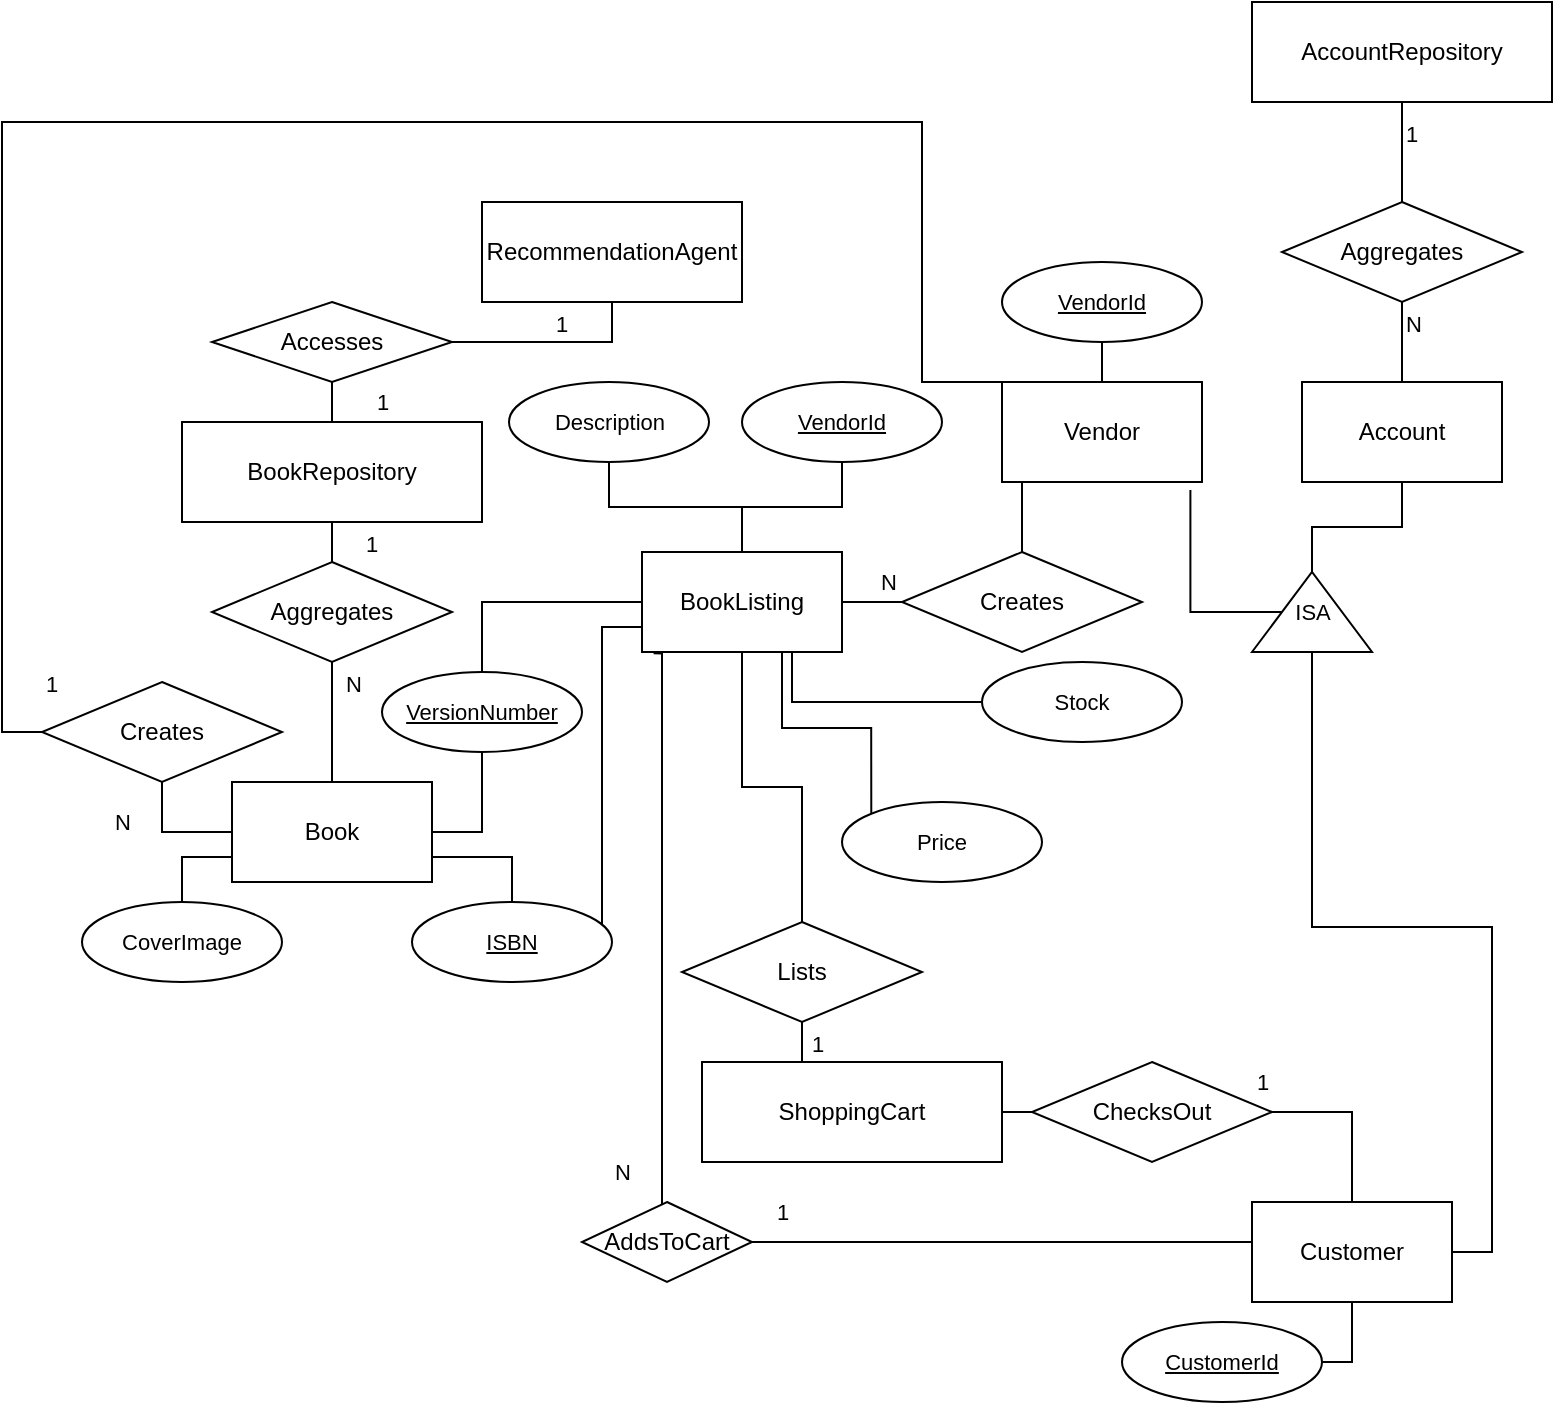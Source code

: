 <mxfile version="21.0.6" type="device"><diagram name="Page-1" id="11K8aMyF01C_S7khlpWt"><mxGraphModel dx="1434" dy="1909" grid="1" gridSize="10" guides="1" tooltips="1" connect="1" arrows="1" fold="1" page="1" pageScale="1" pageWidth="827" pageHeight="1169" math="0" shadow="0"><root><mxCell id="0"/><mxCell id="1" parent="0"/><mxCell id="oiRlp3U_vOg-ur3XfrBg-19" value="N" style="edgeStyle=orthogonalEdgeStyle;rounded=0;orthogonalLoop=1;jettySize=auto;html=1;exitX=0.5;exitY=1;exitDx=0;exitDy=0;entryX=0.5;entryY=0;entryDx=0;entryDy=0;endArrow=none;endFill=0;labelPosition=right;verticalLabelPosition=top;align=left;verticalAlign=bottom;" edge="1" parent="1" source="oiRlp3U_vOg-ur3XfrBg-20" target="oiRlp3U_vOg-ur3XfrBg-21"><mxGeometry relative="1" as="geometry"><mxPoint x="684.5" y="275.0" as="targetPoint"/></mxGeometry></mxCell><mxCell id="oiRlp3U_vOg-ur3XfrBg-20" value="Aggregates" style="shape=rhombus;html=1;dashed=0;whiteSpace=wrap;perimeter=rhombusPerimeter;" vertex="1" parent="1"><mxGeometry x="700" y="80" width="120" height="50" as="geometry"/></mxCell><mxCell id="oiRlp3U_vOg-ur3XfrBg-100" style="edgeStyle=orthogonalEdgeStyle;shape=connector;rounded=0;orthogonalLoop=1;jettySize=auto;html=1;exitX=0.5;exitY=1;exitDx=0;exitDy=0;entryX=1;entryY=0.5;entryDx=0;entryDy=0;labelBackgroundColor=default;strokeColor=default;fontFamily=Helvetica;fontSize=11;fontColor=default;endArrow=none;endFill=0;" edge="1" parent="1" source="oiRlp3U_vOg-ur3XfrBg-21" target="oiRlp3U_vOg-ur3XfrBg-94"><mxGeometry relative="1" as="geometry"/></mxCell><mxCell id="oiRlp3U_vOg-ur3XfrBg-21" value="Account" style="html=1;dashed=0;whiteSpace=wrap;" vertex="1" parent="1"><mxGeometry x="710" y="170" width="100" height="50" as="geometry"/></mxCell><mxCell id="oiRlp3U_vOg-ur3XfrBg-22" value="1" style="edgeStyle=orthogonalEdgeStyle;rounded=0;orthogonalLoop=1;jettySize=auto;html=1;exitX=0.5;exitY=1;exitDx=0;exitDy=0;endArrow=none;endFill=0;entryX=0.5;entryY=0;entryDx=0;entryDy=0;labelPosition=right;verticalLabelPosition=top;align=left;verticalAlign=bottom;" edge="1" parent="1" source="oiRlp3U_vOg-ur3XfrBg-23" target="oiRlp3U_vOg-ur3XfrBg-20"><mxGeometry relative="1" as="geometry"><mxPoint x="715" y="60" as="targetPoint"/><Array as="points"/></mxGeometry></mxCell><mxCell id="oiRlp3U_vOg-ur3XfrBg-23" value="AccountRepository" style="html=1;dashed=0;whiteSpace=wrap;" vertex="1" parent="1"><mxGeometry x="685" y="-20" width="150" height="50" as="geometry"/></mxCell><mxCell id="oiRlp3U_vOg-ur3XfrBg-24" value="N" style="edgeStyle=orthogonalEdgeStyle;rounded=0;orthogonalLoop=1;jettySize=auto;html=1;exitX=0.5;exitY=1;exitDx=0;exitDy=0;entryX=0.5;entryY=0;entryDx=0;entryDy=0;endArrow=none;endFill=0;labelPosition=right;verticalLabelPosition=top;align=left;verticalAlign=bottom;" edge="1" parent="1" source="oiRlp3U_vOg-ur3XfrBg-25" target="oiRlp3U_vOg-ur3XfrBg-26"><mxGeometry x="-0.333" y="5" relative="1" as="geometry"><mxPoint as="offset"/></mxGeometry></mxCell><mxCell id="oiRlp3U_vOg-ur3XfrBg-25" value="Aggregates" style="shape=rhombus;html=1;dashed=0;whiteSpace=wrap;perimeter=rhombusPerimeter;" vertex="1" parent="1"><mxGeometry x="165" y="260" width="120" height="50" as="geometry"/></mxCell><mxCell id="oiRlp3U_vOg-ur3XfrBg-51" style="edgeStyle=orthogonalEdgeStyle;shape=connector;rounded=0;orthogonalLoop=1;jettySize=auto;html=1;exitX=1;exitY=0.5;exitDx=0;exitDy=0;labelBackgroundColor=default;strokeColor=default;fontFamily=Helvetica;fontSize=11;fontColor=default;endArrow=none;endFill=0;entryX=0.5;entryY=1;entryDx=0;entryDy=0;" edge="1" parent="1" source="oiRlp3U_vOg-ur3XfrBg-26" target="oiRlp3U_vOg-ur3XfrBg-54"><mxGeometry relative="1" as="geometry"><mxPoint x="330" y="370.0" as="targetPoint"/></mxGeometry></mxCell><mxCell id="oiRlp3U_vOg-ur3XfrBg-55" style="edgeStyle=orthogonalEdgeStyle;shape=connector;rounded=0;orthogonalLoop=1;jettySize=auto;html=1;exitX=1;exitY=0.75;exitDx=0;exitDy=0;labelBackgroundColor=default;strokeColor=default;fontFamily=Helvetica;fontSize=11;fontColor=default;endArrow=none;endFill=0;" edge="1" parent="1" source="oiRlp3U_vOg-ur3XfrBg-26" target="oiRlp3U_vOg-ur3XfrBg-52"><mxGeometry relative="1" as="geometry"/></mxCell><mxCell id="oiRlp3U_vOg-ur3XfrBg-26" value="Book" style="html=1;dashed=0;whiteSpace=wrap;" vertex="1" parent="1"><mxGeometry x="175" y="370" width="100" height="50" as="geometry"/></mxCell><mxCell id="oiRlp3U_vOg-ur3XfrBg-27" value="1" style="edgeStyle=orthogonalEdgeStyle;rounded=0;orthogonalLoop=1;jettySize=auto;html=1;exitX=0.5;exitY=1;exitDx=0;exitDy=0;endArrow=none;endFill=0;entryX=0.5;entryY=0;entryDx=0;entryDy=0;labelPosition=right;verticalLabelPosition=top;align=left;verticalAlign=bottom;" edge="1" parent="1" source="oiRlp3U_vOg-ur3XfrBg-28" target="oiRlp3U_vOg-ur3XfrBg-25"><mxGeometry x="1" y="15" relative="1" as="geometry"><mxPoint x="225" y="240" as="targetPoint"/><Array as="points"/><mxPoint as="offset"/></mxGeometry></mxCell><mxCell id="oiRlp3U_vOg-ur3XfrBg-28" value="BookRepository" style="html=1;dashed=0;whiteSpace=wrap;" vertex="1" parent="1"><mxGeometry x="150" y="190" width="150" height="50" as="geometry"/></mxCell><mxCell id="oiRlp3U_vOg-ur3XfrBg-36" value="1" style="edgeStyle=orthogonalEdgeStyle;shape=connector;rounded=0;orthogonalLoop=1;jettySize=auto;html=1;entryX=0.5;entryY=1;entryDx=0;entryDy=0;labelBackgroundColor=default;strokeColor=default;fontFamily=Helvetica;fontSize=11;fontColor=default;endArrow=none;endFill=0;labelPosition=right;verticalLabelPosition=top;align=left;verticalAlign=bottom;exitX=0.5;exitY=0;exitDx=0;exitDy=0;" edge="1" parent="1" source="oiRlp3U_vOg-ur3XfrBg-29" target="oiRlp3U_vOg-ur3XfrBg-30"><mxGeometry relative="1" as="geometry"><mxPoint x="225" y="570" as="sourcePoint"/></mxGeometry></mxCell><mxCell id="oiRlp3U_vOg-ur3XfrBg-47" style="edgeStyle=orthogonalEdgeStyle;shape=connector;rounded=0;orthogonalLoop=1;jettySize=auto;html=1;exitX=1;exitY=0.5;exitDx=0;exitDy=0;entryX=0;entryY=0.5;entryDx=0;entryDy=0;labelBackgroundColor=default;strokeColor=default;fontFamily=Helvetica;fontSize=11;fontColor=default;endArrow=none;endFill=0;" edge="1" parent="1" source="oiRlp3U_vOg-ur3XfrBg-29" target="oiRlp3U_vOg-ur3XfrBg-45"><mxGeometry relative="1" as="geometry"/></mxCell><mxCell id="oiRlp3U_vOg-ur3XfrBg-50" value="1" style="edgeLabel;html=1;align=left;verticalAlign=bottom;resizable=0;points=[];fontSize=11;fontFamily=Helvetica;fontColor=default;labelPosition=right;verticalLabelPosition=top;" vertex="1" connectable="0" parent="oiRlp3U_vOg-ur3XfrBg-47"><mxGeometry x="0.382" relative="1" as="geometry"><mxPoint x="64" y="-5" as="offset"/></mxGeometry></mxCell><mxCell id="oiRlp3U_vOg-ur3XfrBg-29" value="ShoppingCart" style="html=1;dashed=0;whiteSpace=wrap;" vertex="1" parent="1"><mxGeometry x="410" y="510" width="150" height="50" as="geometry"/></mxCell><mxCell id="oiRlp3U_vOg-ur3XfrBg-30" value="Lists" style="shape=rhombus;html=1;dashed=0;whiteSpace=wrap;perimeter=rhombusPerimeter;" vertex="1" parent="1"><mxGeometry x="400" y="440" width="120" height="50" as="geometry"/></mxCell><mxCell id="oiRlp3U_vOg-ur3XfrBg-96" style="edgeStyle=orthogonalEdgeStyle;shape=connector;rounded=0;orthogonalLoop=1;jettySize=auto;html=1;exitX=1;exitY=0.5;exitDx=0;exitDy=0;labelBackgroundColor=default;strokeColor=default;fontFamily=Helvetica;fontSize=11;fontColor=default;endArrow=none;endFill=0;entryX=0;entryY=0.5;entryDx=0;entryDy=0;" edge="1" parent="1" source="oiRlp3U_vOg-ur3XfrBg-35" target="oiRlp3U_vOg-ur3XfrBg-94"><mxGeometry relative="1" as="geometry"><mxPoint x="710" y="330" as="targetPoint"/></mxGeometry></mxCell><mxCell id="oiRlp3U_vOg-ur3XfrBg-35" value="Customer" style="html=1;dashed=0;whiteSpace=wrap;" vertex="1" parent="1"><mxGeometry x="685" y="580" width="100" height="50" as="geometry"/></mxCell><mxCell id="oiRlp3U_vOg-ur3XfrBg-123" style="edgeStyle=orthogonalEdgeStyle;shape=connector;rounded=0;orthogonalLoop=1;jettySize=auto;html=1;entryX=0;entryY=0.5;entryDx=0;entryDy=0;labelBackgroundColor=default;strokeColor=default;fontFamily=Helvetica;fontSize=11;fontColor=default;endArrow=none;endFill=0;" edge="1" parent="1" source="oiRlp3U_vOg-ur3XfrBg-37" target="oiRlp3U_vOg-ur3XfrBg-35"><mxGeometry relative="1" as="geometry"><Array as="points"><mxPoint x="685" y="600"/></Array></mxGeometry></mxCell><mxCell id="oiRlp3U_vOg-ur3XfrBg-129" value="1" style="edgeLabel;html=1;align=center;verticalAlign=middle;resizable=0;points=[];fontSize=11;fontFamily=Helvetica;fontColor=default;" vertex="1" connectable="0" parent="oiRlp3U_vOg-ur3XfrBg-123"><mxGeometry x="-0.654" y="3" relative="1" as="geometry"><mxPoint x="-29" y="-12" as="offset"/></mxGeometry></mxCell><mxCell id="oiRlp3U_vOg-ur3XfrBg-126" style="edgeStyle=orthogonalEdgeStyle;shape=connector;rounded=0;orthogonalLoop=1;jettySize=auto;html=1;entryX=0.058;entryY=1.013;entryDx=0;entryDy=0;entryPerimeter=0;labelBackgroundColor=default;strokeColor=default;fontFamily=Helvetica;fontSize=11;fontColor=default;endArrow=none;endFill=0;" edge="1" parent="1" source="oiRlp3U_vOg-ur3XfrBg-37" target="oiRlp3U_vOg-ur3XfrBg-60"><mxGeometry relative="1" as="geometry"><Array as="points"><mxPoint x="390" y="500"/><mxPoint x="390" y="500"/></Array></mxGeometry></mxCell><mxCell id="oiRlp3U_vOg-ur3XfrBg-128" value="N" style="edgeLabel;html=1;align=center;verticalAlign=middle;resizable=0;points=[];fontSize=11;fontFamily=Helvetica;fontColor=default;" vertex="1" connectable="0" parent="oiRlp3U_vOg-ur3XfrBg-126"><mxGeometry x="-0.882" y="-4" relative="1" as="geometry"><mxPoint x="-24" as="offset"/></mxGeometry></mxCell><mxCell id="oiRlp3U_vOg-ur3XfrBg-37" value="AddsToCart" style="shape=rhombus;html=1;dashed=0;whiteSpace=wrap;perimeter=rhombusPerimeter;" vertex="1" parent="1"><mxGeometry x="350" y="580" width="85" height="40" as="geometry"/></mxCell><mxCell id="oiRlp3U_vOg-ur3XfrBg-121" value="1" style="edgeStyle=orthogonalEdgeStyle;shape=connector;rounded=0;orthogonalLoop=1;jettySize=auto;html=1;exitX=1;exitY=0.5;exitDx=0;exitDy=0;labelBackgroundColor=default;strokeColor=default;fontFamily=Helvetica;fontSize=11;fontColor=default;endArrow=none;endFill=0;" edge="1" parent="1" source="oiRlp3U_vOg-ur3XfrBg-45" target="oiRlp3U_vOg-ur3XfrBg-35"><mxGeometry x="-1" y="16" relative="1" as="geometry"><mxPoint x="-5" y="1" as="offset"/></mxGeometry></mxCell><mxCell id="oiRlp3U_vOg-ur3XfrBg-45" value="&lt;div&gt;ChecksOut&lt;/div&gt;" style="shape=rhombus;html=1;dashed=0;whiteSpace=wrap;perimeter=rhombusPerimeter;" vertex="1" parent="1"><mxGeometry x="575" y="510" width="120" height="50" as="geometry"/></mxCell><mxCell id="oiRlp3U_vOg-ur3XfrBg-125" style="edgeStyle=orthogonalEdgeStyle;shape=connector;rounded=0;orthogonalLoop=1;jettySize=auto;html=1;entryX=0;entryY=0.75;entryDx=0;entryDy=0;labelBackgroundColor=default;strokeColor=default;fontFamily=Helvetica;fontSize=11;fontColor=default;endArrow=none;endFill=0;" edge="1" parent="1" source="oiRlp3U_vOg-ur3XfrBg-52" target="oiRlp3U_vOg-ur3XfrBg-60"><mxGeometry relative="1" as="geometry"><Array as="points"><mxPoint x="360" y="293"/></Array></mxGeometry></mxCell><mxCell id="oiRlp3U_vOg-ur3XfrBg-52" value="ISBN" style="ellipse;whiteSpace=wrap;html=1;align=center;fontStyle=4;fontFamily=Helvetica;fontSize=11;fontColor=default;" vertex="1" parent="1"><mxGeometry x="265" y="430.0" width="100" height="40" as="geometry"/></mxCell><mxCell id="oiRlp3U_vOg-ur3XfrBg-54" value="VersionNumber" style="ellipse;whiteSpace=wrap;html=1;align=center;fontStyle=4;fontFamily=Helvetica;fontSize=11;fontColor=default;" vertex="1" parent="1"><mxGeometry x="250" y="315.0" width="100" height="40" as="geometry"/></mxCell><mxCell id="oiRlp3U_vOg-ur3XfrBg-130" style="edgeStyle=orthogonalEdgeStyle;shape=connector;rounded=0;orthogonalLoop=1;jettySize=auto;html=1;entryX=0;entryY=0.75;entryDx=0;entryDy=0;labelBackgroundColor=default;strokeColor=default;fontFamily=Helvetica;fontSize=11;fontColor=default;endArrow=none;endFill=0;" edge="1" parent="1" source="oiRlp3U_vOg-ur3XfrBg-58" target="oiRlp3U_vOg-ur3XfrBg-26"><mxGeometry relative="1" as="geometry"/></mxCell><mxCell id="oiRlp3U_vOg-ur3XfrBg-58" value="CoverImage" style="ellipse;whiteSpace=wrap;html=1;align=center;fontFamily=Helvetica;fontSize=11;fontColor=default;" vertex="1" parent="1"><mxGeometry x="100" y="430" width="100" height="40" as="geometry"/></mxCell><mxCell id="oiRlp3U_vOg-ur3XfrBg-64" style="edgeStyle=orthogonalEdgeStyle;shape=connector;rounded=0;orthogonalLoop=1;jettySize=auto;html=1;entryX=0.5;entryY=0;entryDx=0;entryDy=0;labelBackgroundColor=default;strokeColor=default;fontFamily=Helvetica;fontSize=11;fontColor=default;endArrow=none;endFill=0;" edge="1" parent="1" source="oiRlp3U_vOg-ur3XfrBg-60" target="oiRlp3U_vOg-ur3XfrBg-54"><mxGeometry relative="1" as="geometry"/></mxCell><mxCell id="oiRlp3U_vOg-ur3XfrBg-65" style="edgeStyle=orthogonalEdgeStyle;shape=connector;rounded=0;orthogonalLoop=1;jettySize=auto;html=1;exitX=0.5;exitY=0;exitDx=0;exitDy=0;entryX=0.5;entryY=1;entryDx=0;entryDy=0;labelBackgroundColor=default;strokeColor=default;fontFamily=Helvetica;fontSize=11;fontColor=default;endArrow=none;endFill=0;" edge="1" parent="1" source="oiRlp3U_vOg-ur3XfrBg-60" target="oiRlp3U_vOg-ur3XfrBg-62"><mxGeometry relative="1" as="geometry"/></mxCell><mxCell id="oiRlp3U_vOg-ur3XfrBg-78" value="N" style="edgeStyle=orthogonalEdgeStyle;shape=connector;rounded=0;orthogonalLoop=1;jettySize=auto;html=1;exitX=1;exitY=0.5;exitDx=0;exitDy=0;entryX=0;entryY=0.5;entryDx=0;entryDy=0;labelBackgroundColor=default;strokeColor=default;fontFamily=Helvetica;fontSize=11;fontColor=default;endArrow=none;endFill=0;" edge="1" parent="1" source="oiRlp3U_vOg-ur3XfrBg-60" target="oiRlp3U_vOg-ur3XfrBg-71"><mxGeometry x="0.5" y="10" relative="1" as="geometry"><mxPoint as="offset"/></mxGeometry></mxCell><mxCell id="oiRlp3U_vOg-ur3XfrBg-117" style="edgeStyle=orthogonalEdgeStyle;shape=connector;rounded=0;orthogonalLoop=1;jettySize=auto;html=1;exitX=0.75;exitY=1;exitDx=0;exitDy=0;entryX=0;entryY=0.5;entryDx=0;entryDy=0;labelBackgroundColor=default;strokeColor=default;fontFamily=Helvetica;fontSize=11;fontColor=default;endArrow=none;endFill=0;" edge="1" parent="1" source="oiRlp3U_vOg-ur3XfrBg-60" target="oiRlp3U_vOg-ur3XfrBg-116"><mxGeometry relative="1" as="geometry"/></mxCell><mxCell id="oiRlp3U_vOg-ur3XfrBg-120" style="edgeStyle=orthogonalEdgeStyle;shape=connector;rounded=0;orthogonalLoop=1;jettySize=auto;html=1;entryX=0;entryY=0;entryDx=0;entryDy=0;labelBackgroundColor=default;strokeColor=default;fontFamily=Helvetica;fontSize=11;fontColor=default;endArrow=none;endFill=0;" edge="1" parent="1" source="oiRlp3U_vOg-ur3XfrBg-60" target="oiRlp3U_vOg-ur3XfrBg-119"><mxGeometry relative="1" as="geometry"><Array as="points"><mxPoint x="450" y="343"/><mxPoint x="495" y="343"/></Array></mxGeometry></mxCell><mxCell id="oiRlp3U_vOg-ur3XfrBg-122" style="edgeStyle=orthogonalEdgeStyle;shape=connector;rounded=0;orthogonalLoop=1;jettySize=auto;html=1;entryX=0.5;entryY=0;entryDx=0;entryDy=0;labelBackgroundColor=default;strokeColor=default;fontFamily=Helvetica;fontSize=11;fontColor=default;endArrow=none;endFill=0;" edge="1" parent="1" source="oiRlp3U_vOg-ur3XfrBg-60" target="oiRlp3U_vOg-ur3XfrBg-30"><mxGeometry relative="1" as="geometry"/></mxCell><mxCell id="oiRlp3U_vOg-ur3XfrBg-60" value="BookListing" style="html=1;dashed=0;whiteSpace=wrap;" vertex="1" parent="1"><mxGeometry x="380" y="255" width="100" height="50" as="geometry"/></mxCell><mxCell id="oiRlp3U_vOg-ur3XfrBg-62" value="Description" style="ellipse;whiteSpace=wrap;html=1;align=center;fontFamily=Helvetica;fontSize=11;fontColor=default;" vertex="1" parent="1"><mxGeometry x="313.5" y="170" width="100" height="40" as="geometry"/></mxCell><mxCell id="oiRlp3U_vOg-ur3XfrBg-73" style="edgeStyle=orthogonalEdgeStyle;shape=connector;rounded=0;orthogonalLoop=1;jettySize=auto;html=1;exitX=0.5;exitY=1;exitDx=0;exitDy=0;entryX=0.5;entryY=0;entryDx=0;entryDy=0;labelBackgroundColor=default;strokeColor=default;fontFamily=Helvetica;fontSize=11;fontColor=default;endArrow=none;endFill=0;" edge="1" parent="1" source="oiRlp3U_vOg-ur3XfrBg-67" target="oiRlp3U_vOg-ur3XfrBg-60"><mxGeometry relative="1" as="geometry"/></mxCell><mxCell id="oiRlp3U_vOg-ur3XfrBg-67" value="VendorId" style="ellipse;whiteSpace=wrap;html=1;align=center;fontStyle=4;fontFamily=Helvetica;fontSize=11;fontColor=default;" vertex="1" parent="1"><mxGeometry x="430" y="170" width="100" height="40" as="geometry"/></mxCell><mxCell id="oiRlp3U_vOg-ur3XfrBg-81" style="edgeStyle=orthogonalEdgeStyle;shape=connector;rounded=0;orthogonalLoop=1;jettySize=auto;html=1;exitX=0.5;exitY=0;exitDx=0;exitDy=0;entryX=0.5;entryY=1;entryDx=0;entryDy=0;labelBackgroundColor=default;strokeColor=default;fontFamily=Helvetica;fontSize=11;fontColor=default;endArrow=none;endFill=0;" edge="1" parent="1" source="oiRlp3U_vOg-ur3XfrBg-70" target="oiRlp3U_vOg-ur3XfrBg-80"><mxGeometry relative="1" as="geometry"/></mxCell><mxCell id="oiRlp3U_vOg-ur3XfrBg-84" value="1" style="edgeStyle=orthogonalEdgeStyle;shape=connector;rounded=0;orthogonalLoop=1;jettySize=auto;html=1;exitX=0;exitY=0.5;exitDx=0;exitDy=0;labelBackgroundColor=default;strokeColor=default;fontFamily=Helvetica;fontSize=11;fontColor=default;endArrow=none;endFill=0;labelPosition=right;verticalLabelPosition=top;align=left;verticalAlign=bottom;entryX=0;entryY=0.5;entryDx=0;entryDy=0;" edge="1" parent="1" source="oiRlp3U_vOg-ur3XfrBg-70" target="oiRlp3U_vOg-ur3XfrBg-85"><mxGeometry x="1" y="15" relative="1" as="geometry"><mxPoint x="80" y="350" as="targetPoint"/><Array as="points"><mxPoint x="560" y="170"/><mxPoint x="520" y="170"/><mxPoint x="520" y="40"/><mxPoint x="60" y="40"/><mxPoint x="60" y="345"/></Array><mxPoint as="offset"/></mxGeometry></mxCell><mxCell id="oiRlp3U_vOg-ur3XfrBg-70" value="Vendor" style="html=1;dashed=0;whiteSpace=wrap;" vertex="1" parent="1"><mxGeometry x="560" y="170" width="100" height="50" as="geometry"/></mxCell><mxCell id="oiRlp3U_vOg-ur3XfrBg-110" style="edgeStyle=orthogonalEdgeStyle;shape=connector;rounded=0;orthogonalLoop=1;jettySize=auto;html=1;entryX=0.25;entryY=1;entryDx=0;entryDy=0;labelBackgroundColor=default;strokeColor=default;fontFamily=Helvetica;fontSize=11;fontColor=default;endArrow=none;endFill=0;" edge="1" parent="1" source="oiRlp3U_vOg-ur3XfrBg-71" target="oiRlp3U_vOg-ur3XfrBg-70"><mxGeometry relative="1" as="geometry"><Array as="points"><mxPoint x="570" y="220"/></Array></mxGeometry></mxCell><mxCell id="oiRlp3U_vOg-ur3XfrBg-71" value="Creates" style="shape=rhombus;html=1;dashed=0;whiteSpace=wrap;perimeter=rhombusPerimeter;" vertex="1" parent="1"><mxGeometry x="510" y="255" width="120" height="50" as="geometry"/></mxCell><mxCell id="oiRlp3U_vOg-ur3XfrBg-127" style="edgeStyle=orthogonalEdgeStyle;shape=connector;rounded=0;orthogonalLoop=1;jettySize=auto;html=1;exitX=1;exitY=0.5;exitDx=0;exitDy=0;entryX=0.5;entryY=1;entryDx=0;entryDy=0;labelBackgroundColor=default;strokeColor=default;fontFamily=Helvetica;fontSize=11;fontColor=default;endArrow=none;endFill=0;" edge="1" parent="1" source="oiRlp3U_vOg-ur3XfrBg-72" target="oiRlp3U_vOg-ur3XfrBg-35"><mxGeometry relative="1" as="geometry"/></mxCell><mxCell id="oiRlp3U_vOg-ur3XfrBg-72" value="CustomerId" style="ellipse;whiteSpace=wrap;html=1;align=center;fontStyle=4;fontFamily=Helvetica;fontSize=11;fontColor=default;" vertex="1" parent="1"><mxGeometry x="620" y="640" width="100" height="40" as="geometry"/></mxCell><mxCell id="oiRlp3U_vOg-ur3XfrBg-80" value="VendorId" style="ellipse;whiteSpace=wrap;html=1;align=center;fontStyle=4;fontFamily=Helvetica;fontSize=11;fontColor=default;" vertex="1" parent="1"><mxGeometry x="560" y="110" width="100" height="40" as="geometry"/></mxCell><mxCell id="oiRlp3U_vOg-ur3XfrBg-86" value="N" style="edgeStyle=orthogonalEdgeStyle;shape=connector;rounded=0;orthogonalLoop=1;jettySize=auto;html=1;entryX=0;entryY=0.5;entryDx=0;entryDy=0;labelBackgroundColor=default;strokeColor=default;fontFamily=Helvetica;fontSize=11;fontColor=default;endArrow=none;endFill=0;" edge="1" parent="1" source="oiRlp3U_vOg-ur3XfrBg-85" target="oiRlp3U_vOg-ur3XfrBg-26"><mxGeometry x="-0.333" y="-20" relative="1" as="geometry"><mxPoint as="offset"/></mxGeometry></mxCell><mxCell id="oiRlp3U_vOg-ur3XfrBg-85" value="Creates" style="shape=rhombus;html=1;dashed=0;whiteSpace=wrap;perimeter=rhombusPerimeter;" vertex="1" parent="1"><mxGeometry x="80" y="320" width="120" height="50" as="geometry"/></mxCell><mxCell id="oiRlp3U_vOg-ur3XfrBg-111" style="edgeStyle=orthogonalEdgeStyle;shape=connector;rounded=0;orthogonalLoop=1;jettySize=auto;html=1;entryX=0.942;entryY=1.08;entryDx=0;entryDy=0;entryPerimeter=0;labelBackgroundColor=default;strokeColor=default;fontFamily=Helvetica;fontSize=11;fontColor=default;endArrow=none;endFill=0;" edge="1" parent="1" source="oiRlp3U_vOg-ur3XfrBg-94" target="oiRlp3U_vOg-ur3XfrBg-70"><mxGeometry relative="1" as="geometry"/></mxCell><mxCell id="oiRlp3U_vOg-ur3XfrBg-94" value="" style="triangle;whiteSpace=wrap;html=1;fontFamily=Helvetica;fontSize=11;fontColor=default;rotation=-90;verticalAlign=middle;textDirection=rtl;" vertex="1" parent="1"><mxGeometry x="695" y="255" width="40" height="60" as="geometry"/></mxCell><mxCell id="oiRlp3U_vOg-ur3XfrBg-95" value="ISA" style="text;html=1;align=center;verticalAlign=middle;resizable=0;points=[];autosize=1;strokeColor=none;fillColor=none;fontSize=11;fontFamily=Helvetica;fontColor=default;" vertex="1" parent="1"><mxGeometry x="695" y="270" width="40" height="30" as="geometry"/></mxCell><mxCell id="oiRlp3U_vOg-ur3XfrBg-102" value="RecommendationAgent" style="html=1;dashed=0;whiteSpace=wrap;" vertex="1" parent="1"><mxGeometry x="300" y="80" width="130" height="50" as="geometry"/></mxCell><mxCell id="oiRlp3U_vOg-ur3XfrBg-114" value="1" style="edgeStyle=orthogonalEdgeStyle;shape=connector;rounded=0;orthogonalLoop=1;jettySize=auto;html=1;entryX=0.5;entryY=0;entryDx=0;entryDy=0;labelBackgroundColor=default;strokeColor=default;fontFamily=Helvetica;fontSize=11;fontColor=default;endArrow=none;endFill=0;" edge="1" parent="1" source="oiRlp3U_vOg-ur3XfrBg-112" target="oiRlp3U_vOg-ur3XfrBg-28"><mxGeometry x="0.667" y="25" relative="1" as="geometry"><mxPoint as="offset"/></mxGeometry></mxCell><mxCell id="oiRlp3U_vOg-ur3XfrBg-115" value="1" style="edgeStyle=orthogonalEdgeStyle;shape=connector;rounded=0;orthogonalLoop=1;jettySize=auto;html=1;entryX=0.5;entryY=1;entryDx=0;entryDy=0;labelBackgroundColor=default;strokeColor=default;fontFamily=Helvetica;fontSize=11;fontColor=default;endArrow=none;endFill=0;labelPosition=right;verticalLabelPosition=top;align=left;verticalAlign=bottom;" edge="1" parent="1" source="oiRlp3U_vOg-ur3XfrBg-112" target="oiRlp3U_vOg-ur3XfrBg-102"><mxGeometry relative="1" as="geometry"/></mxCell><mxCell id="oiRlp3U_vOg-ur3XfrBg-112" value="Accesses" style="shape=rhombus;html=1;dashed=0;whiteSpace=wrap;perimeter=rhombusPerimeter;" vertex="1" parent="1"><mxGeometry x="165" y="130" width="120" height="40" as="geometry"/></mxCell><mxCell id="oiRlp3U_vOg-ur3XfrBg-116" value="Stock" style="ellipse;whiteSpace=wrap;html=1;align=center;fontFamily=Helvetica;fontSize=11;fontColor=default;" vertex="1" parent="1"><mxGeometry x="550" y="310" width="100" height="40" as="geometry"/></mxCell><mxCell id="oiRlp3U_vOg-ur3XfrBg-119" value="Price" style="ellipse;whiteSpace=wrap;html=1;align=center;fontFamily=Helvetica;fontSize=11;fontColor=default;" vertex="1" parent="1"><mxGeometry x="480" y="380" width="100" height="40" as="geometry"/></mxCell></root></mxGraphModel></diagram></mxfile>